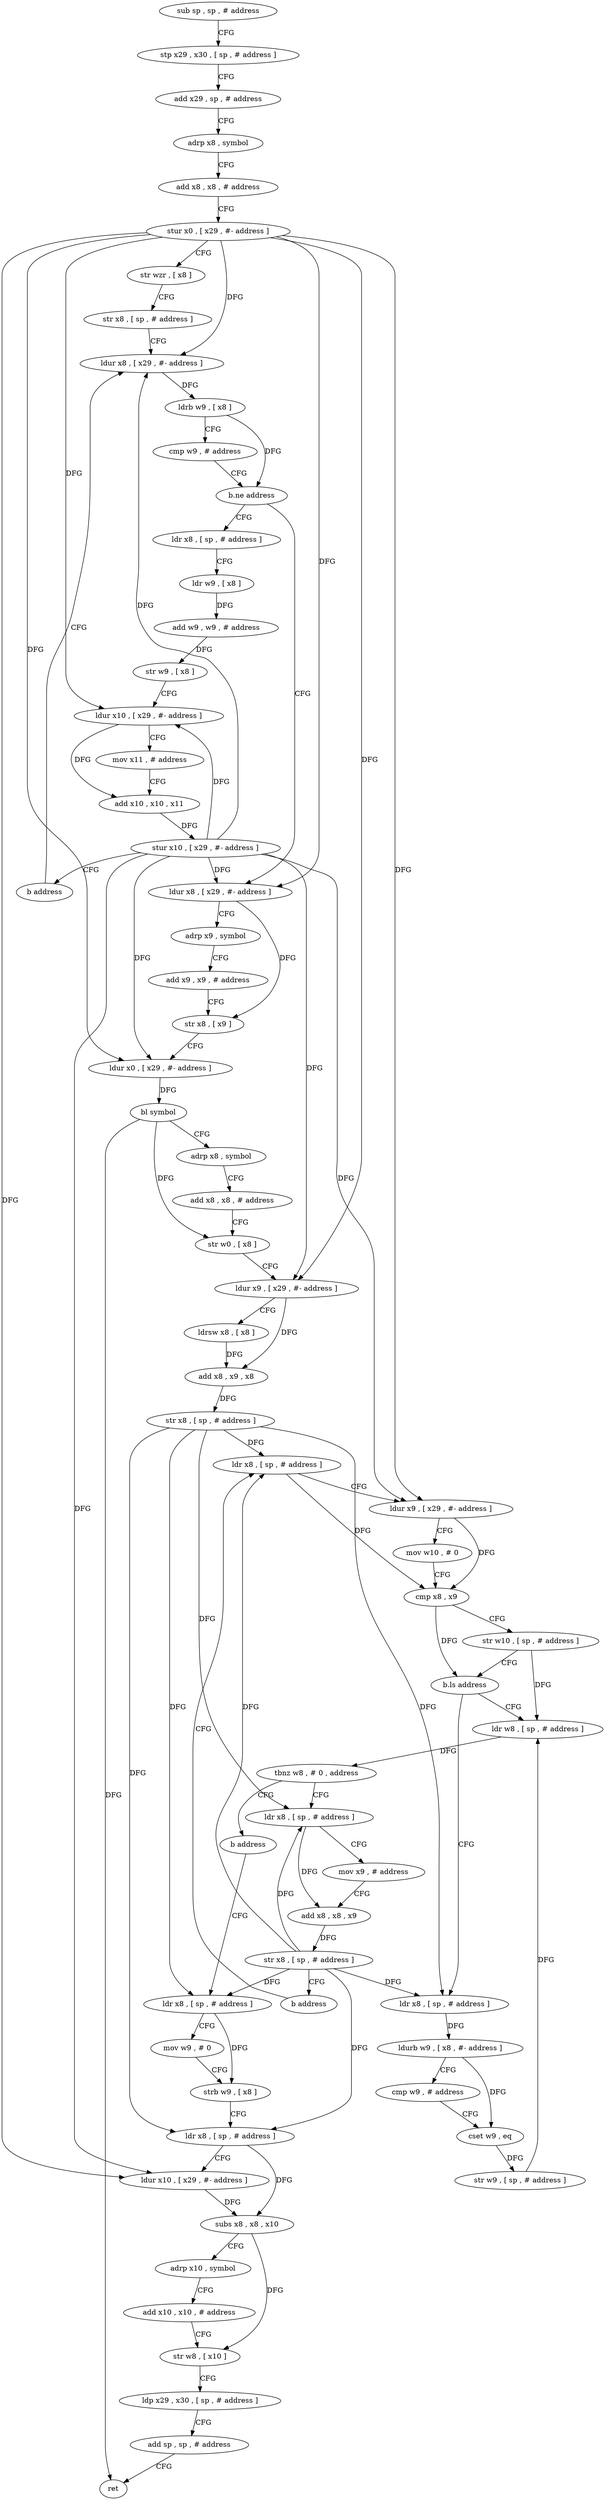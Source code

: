 digraph "func" {
"4202672" [label = "sub sp , sp , # address" ]
"4202676" [label = "stp x29 , x30 , [ sp , # address ]" ]
"4202680" [label = "add x29 , sp , # address" ]
"4202684" [label = "adrp x8 , symbol" ]
"4202688" [label = "add x8 , x8 , # address" ]
"4202692" [label = "stur x0 , [ x29 , #- address ]" ]
"4202696" [label = "str wzr , [ x8 ]" ]
"4202700" [label = "str x8 , [ sp , # address ]" ]
"4202704" [label = "ldur x8 , [ x29 , #- address ]" ]
"4202756" [label = "ldur x8 , [ x29 , #- address ]" ]
"4202760" [label = "adrp x9 , symbol" ]
"4202764" [label = "add x9 , x9 , # address" ]
"4202768" [label = "str x8 , [ x9 ]" ]
"4202772" [label = "ldur x0 , [ x29 , #- address ]" ]
"4202776" [label = "bl symbol" ]
"4202780" [label = "adrp x8 , symbol" ]
"4202784" [label = "add x8 , x8 , # address" ]
"4202788" [label = "str w0 , [ x8 ]" ]
"4202792" [label = "ldur x9 , [ x29 , #- address ]" ]
"4202796" [label = "ldrsw x8 , [ x8 ]" ]
"4202800" [label = "add x8 , x9 , x8" ]
"4202804" [label = "str x8 , [ sp , # address ]" ]
"4202808" [label = "ldr x8 , [ sp , # address ]" ]
"4202720" [label = "ldr x8 , [ sp , # address ]" ]
"4202724" [label = "ldr w9 , [ x8 ]" ]
"4202728" [label = "add w9 , w9 , # address" ]
"4202732" [label = "str w9 , [ x8 ]" ]
"4202736" [label = "ldur x10 , [ x29 , #- address ]" ]
"4202740" [label = "mov x11 , # address" ]
"4202744" [label = "add x10 , x10 , x11" ]
"4202748" [label = "stur x10 , [ x29 , #- address ]" ]
"4202752" [label = "b address" ]
"4202852" [label = "ldr w8 , [ sp , # address ]" ]
"4202856" [label = "tbnz w8 , # 0 , address" ]
"4202864" [label = "ldr x8 , [ sp , # address ]" ]
"4202860" [label = "b address" ]
"4202832" [label = "ldr x8 , [ sp , # address ]" ]
"4202836" [label = "ldurb w9 , [ x8 , #- address ]" ]
"4202840" [label = "cmp w9 , # address" ]
"4202844" [label = "cset w9 , eq" ]
"4202848" [label = "str w9 , [ sp , # address ]" ]
"4202708" [label = "ldrb w9 , [ x8 ]" ]
"4202712" [label = "cmp w9 , # address" ]
"4202716" [label = "b.ne address" ]
"4202868" [label = "mov x9 , # address" ]
"4202872" [label = "add x8 , x8 , x9" ]
"4202876" [label = "str x8 , [ sp , # address ]" ]
"4202880" [label = "b address" ]
"4202884" [label = "ldr x8 , [ sp , # address ]" ]
"4202812" [label = "ldur x9 , [ x29 , #- address ]" ]
"4202816" [label = "mov w10 , # 0" ]
"4202820" [label = "cmp x8 , x9" ]
"4202824" [label = "str w10 , [ sp , # address ]" ]
"4202828" [label = "b.ls address" ]
"4202888" [label = "mov w9 , # 0" ]
"4202892" [label = "strb w9 , [ x8 ]" ]
"4202896" [label = "ldr x8 , [ sp , # address ]" ]
"4202900" [label = "ldur x10 , [ x29 , #- address ]" ]
"4202904" [label = "subs x8 , x8 , x10" ]
"4202908" [label = "adrp x10 , symbol" ]
"4202912" [label = "add x10 , x10 , # address" ]
"4202916" [label = "str w8 , [ x10 ]" ]
"4202920" [label = "ldp x29 , x30 , [ sp , # address ]" ]
"4202924" [label = "add sp , sp , # address" ]
"4202928" [label = "ret" ]
"4202672" -> "4202676" [ label = "CFG" ]
"4202676" -> "4202680" [ label = "CFG" ]
"4202680" -> "4202684" [ label = "CFG" ]
"4202684" -> "4202688" [ label = "CFG" ]
"4202688" -> "4202692" [ label = "CFG" ]
"4202692" -> "4202696" [ label = "CFG" ]
"4202692" -> "4202704" [ label = "DFG" ]
"4202692" -> "4202756" [ label = "DFG" ]
"4202692" -> "4202772" [ label = "DFG" ]
"4202692" -> "4202792" [ label = "DFG" ]
"4202692" -> "4202736" [ label = "DFG" ]
"4202692" -> "4202812" [ label = "DFG" ]
"4202692" -> "4202900" [ label = "DFG" ]
"4202696" -> "4202700" [ label = "CFG" ]
"4202700" -> "4202704" [ label = "CFG" ]
"4202704" -> "4202708" [ label = "DFG" ]
"4202756" -> "4202760" [ label = "CFG" ]
"4202756" -> "4202768" [ label = "DFG" ]
"4202760" -> "4202764" [ label = "CFG" ]
"4202764" -> "4202768" [ label = "CFG" ]
"4202768" -> "4202772" [ label = "CFG" ]
"4202772" -> "4202776" [ label = "DFG" ]
"4202776" -> "4202780" [ label = "CFG" ]
"4202776" -> "4202788" [ label = "DFG" ]
"4202776" -> "4202928" [ label = "DFG" ]
"4202780" -> "4202784" [ label = "CFG" ]
"4202784" -> "4202788" [ label = "CFG" ]
"4202788" -> "4202792" [ label = "CFG" ]
"4202792" -> "4202796" [ label = "CFG" ]
"4202792" -> "4202800" [ label = "DFG" ]
"4202796" -> "4202800" [ label = "DFG" ]
"4202800" -> "4202804" [ label = "DFG" ]
"4202804" -> "4202808" [ label = "DFG" ]
"4202804" -> "4202832" [ label = "DFG" ]
"4202804" -> "4202864" [ label = "DFG" ]
"4202804" -> "4202884" [ label = "DFG" ]
"4202804" -> "4202896" [ label = "DFG" ]
"4202808" -> "4202812" [ label = "CFG" ]
"4202808" -> "4202820" [ label = "DFG" ]
"4202720" -> "4202724" [ label = "CFG" ]
"4202724" -> "4202728" [ label = "DFG" ]
"4202728" -> "4202732" [ label = "DFG" ]
"4202732" -> "4202736" [ label = "CFG" ]
"4202736" -> "4202740" [ label = "CFG" ]
"4202736" -> "4202744" [ label = "DFG" ]
"4202740" -> "4202744" [ label = "CFG" ]
"4202744" -> "4202748" [ label = "DFG" ]
"4202748" -> "4202752" [ label = "CFG" ]
"4202748" -> "4202704" [ label = "DFG" ]
"4202748" -> "4202756" [ label = "DFG" ]
"4202748" -> "4202772" [ label = "DFG" ]
"4202748" -> "4202792" [ label = "DFG" ]
"4202748" -> "4202736" [ label = "DFG" ]
"4202748" -> "4202812" [ label = "DFG" ]
"4202748" -> "4202900" [ label = "DFG" ]
"4202752" -> "4202704" [ label = "CFG" ]
"4202852" -> "4202856" [ label = "DFG" ]
"4202856" -> "4202864" [ label = "CFG" ]
"4202856" -> "4202860" [ label = "CFG" ]
"4202864" -> "4202868" [ label = "CFG" ]
"4202864" -> "4202872" [ label = "DFG" ]
"4202860" -> "4202884" [ label = "CFG" ]
"4202832" -> "4202836" [ label = "DFG" ]
"4202836" -> "4202840" [ label = "CFG" ]
"4202836" -> "4202844" [ label = "DFG" ]
"4202840" -> "4202844" [ label = "CFG" ]
"4202844" -> "4202848" [ label = "DFG" ]
"4202848" -> "4202852" [ label = "DFG" ]
"4202708" -> "4202712" [ label = "CFG" ]
"4202708" -> "4202716" [ label = "DFG" ]
"4202712" -> "4202716" [ label = "CFG" ]
"4202716" -> "4202756" [ label = "CFG" ]
"4202716" -> "4202720" [ label = "CFG" ]
"4202868" -> "4202872" [ label = "CFG" ]
"4202872" -> "4202876" [ label = "DFG" ]
"4202876" -> "4202880" [ label = "CFG" ]
"4202876" -> "4202808" [ label = "DFG" ]
"4202876" -> "4202832" [ label = "DFG" ]
"4202876" -> "4202864" [ label = "DFG" ]
"4202876" -> "4202884" [ label = "DFG" ]
"4202876" -> "4202896" [ label = "DFG" ]
"4202880" -> "4202808" [ label = "CFG" ]
"4202884" -> "4202888" [ label = "CFG" ]
"4202884" -> "4202892" [ label = "DFG" ]
"4202812" -> "4202816" [ label = "CFG" ]
"4202812" -> "4202820" [ label = "DFG" ]
"4202816" -> "4202820" [ label = "CFG" ]
"4202820" -> "4202824" [ label = "CFG" ]
"4202820" -> "4202828" [ label = "DFG" ]
"4202824" -> "4202828" [ label = "CFG" ]
"4202824" -> "4202852" [ label = "DFG" ]
"4202828" -> "4202852" [ label = "CFG" ]
"4202828" -> "4202832" [ label = "CFG" ]
"4202888" -> "4202892" [ label = "CFG" ]
"4202892" -> "4202896" [ label = "CFG" ]
"4202896" -> "4202900" [ label = "CFG" ]
"4202896" -> "4202904" [ label = "DFG" ]
"4202900" -> "4202904" [ label = "DFG" ]
"4202904" -> "4202908" [ label = "CFG" ]
"4202904" -> "4202916" [ label = "DFG" ]
"4202908" -> "4202912" [ label = "CFG" ]
"4202912" -> "4202916" [ label = "CFG" ]
"4202916" -> "4202920" [ label = "CFG" ]
"4202920" -> "4202924" [ label = "CFG" ]
"4202924" -> "4202928" [ label = "CFG" ]
}
